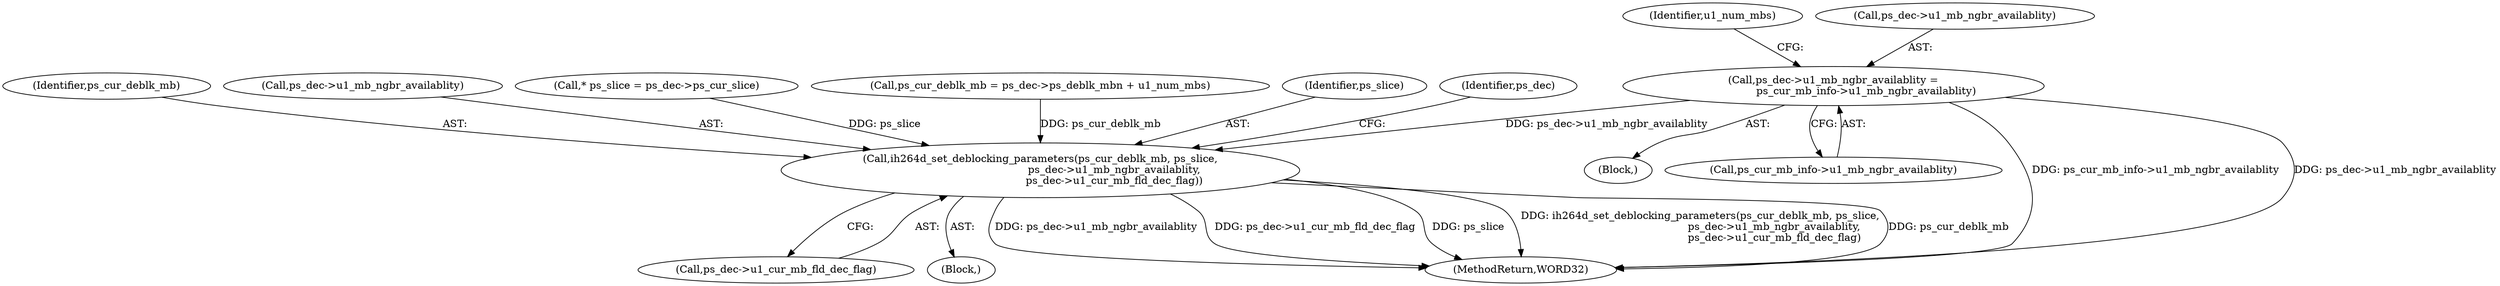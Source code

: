 digraph "0_Android_9a00f562a612d56e7b2b989d168647db900ba6cf@pointer" {
"1000644" [label="(Call,ps_dec->u1_mb_ngbr_availablity =\n                    ps_cur_mb_info->u1_mb_ngbr_availablity)"];
"1001173" [label="(Call,ih264d_set_deblocking_parameters(ps_cur_deblk_mb, ps_slice,\n                                             ps_dec->u1_mb_ngbr_availablity,\n                                             ps_dec->u1_cur_mb_fld_dec_flag))"];
"1000652" [label="(Identifier,u1_num_mbs)"];
"1001174" [label="(Identifier,ps_cur_deblk_mb)"];
"1001176" [label="(Call,ps_dec->u1_mb_ngbr_availablity)"];
"1000166" [label="(Call,* ps_slice = ps_dec->ps_cur_slice)"];
"1001179" [label="(Call,ps_dec->u1_cur_mb_fld_dec_flag)"];
"1000644" [label="(Call,ps_dec->u1_mb_ngbr_availablity =\n                    ps_cur_mb_info->u1_mb_ngbr_availablity)"];
"1000565" [label="(Block,)"];
"1001131" [label="(Call,ps_cur_deblk_mb = ps_dec->ps_deblk_mbn + u1_num_mbs)"];
"1001175" [label="(Identifier,ps_slice)"];
"1001172" [label="(Block,)"];
"1001173" [label="(Call,ih264d_set_deblocking_parameters(ps_cur_deblk_mb, ps_slice,\n                                             ps_dec->u1_mb_ngbr_availablity,\n                                             ps_dec->u1_cur_mb_fld_dec_flag))"];
"1001184" [label="(Identifier,ps_dec)"];
"1000645" [label="(Call,ps_dec->u1_mb_ngbr_availablity)"];
"1000648" [label="(Call,ps_cur_mb_info->u1_mb_ngbr_availablity)"];
"1001450" [label="(MethodReturn,WORD32)"];
"1000644" -> "1000565"  [label="AST: "];
"1000644" -> "1000648"  [label="CFG: "];
"1000645" -> "1000644"  [label="AST: "];
"1000648" -> "1000644"  [label="AST: "];
"1000652" -> "1000644"  [label="CFG: "];
"1000644" -> "1001450"  [label="DDG: ps_cur_mb_info->u1_mb_ngbr_availablity"];
"1000644" -> "1001450"  [label="DDG: ps_dec->u1_mb_ngbr_availablity"];
"1000644" -> "1001173"  [label="DDG: ps_dec->u1_mb_ngbr_availablity"];
"1001173" -> "1001172"  [label="AST: "];
"1001173" -> "1001179"  [label="CFG: "];
"1001174" -> "1001173"  [label="AST: "];
"1001175" -> "1001173"  [label="AST: "];
"1001176" -> "1001173"  [label="AST: "];
"1001179" -> "1001173"  [label="AST: "];
"1001184" -> "1001173"  [label="CFG: "];
"1001173" -> "1001450"  [label="DDG: ps_dec->u1_mb_ngbr_availablity"];
"1001173" -> "1001450"  [label="DDG: ps_dec->u1_cur_mb_fld_dec_flag"];
"1001173" -> "1001450"  [label="DDG: ps_slice"];
"1001173" -> "1001450"  [label="DDG: ih264d_set_deblocking_parameters(ps_cur_deblk_mb, ps_slice,\n                                             ps_dec->u1_mb_ngbr_availablity,\n                                             ps_dec->u1_cur_mb_fld_dec_flag)"];
"1001173" -> "1001450"  [label="DDG: ps_cur_deblk_mb"];
"1001131" -> "1001173"  [label="DDG: ps_cur_deblk_mb"];
"1000166" -> "1001173"  [label="DDG: ps_slice"];
}
